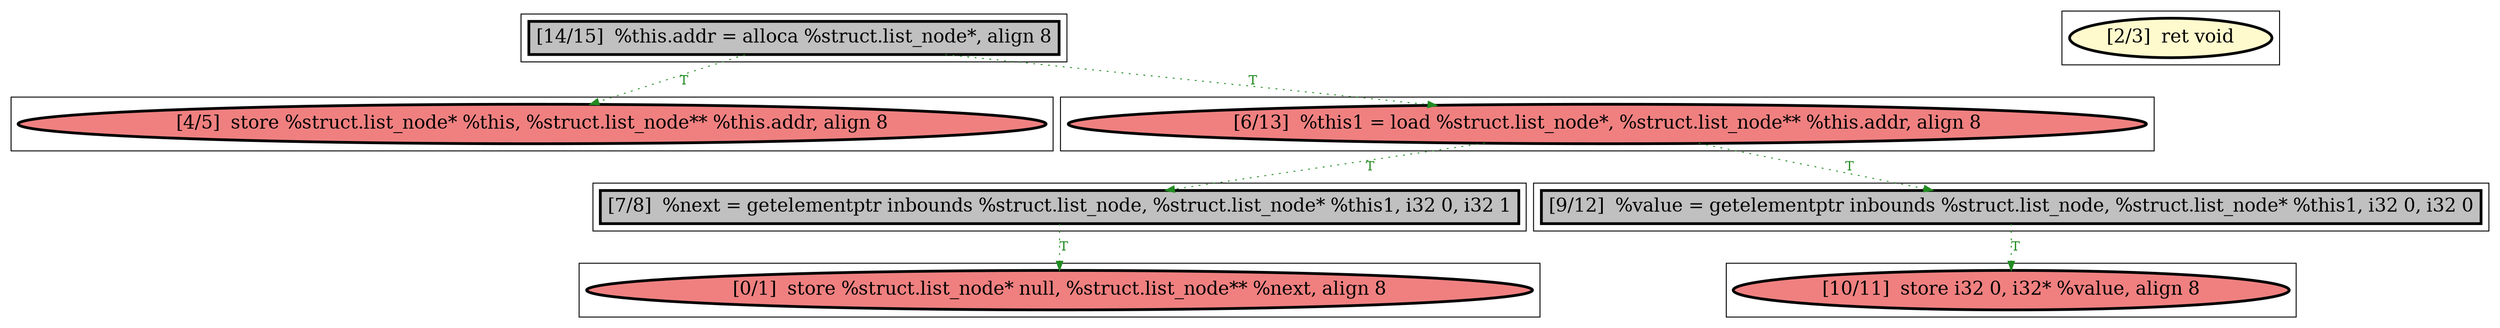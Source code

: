 
digraph G {



node391->node390 [style=dotted,color=forestgreen,label="T",fontcolor=forestgreen ]
node391->node388 [style=dotted,color=forestgreen,label="T",fontcolor=forestgreen ]
node388->node394 [style=dotted,color=forestgreen,label="T",fontcolor=forestgreen ]
node394->node387 [style=dotted,color=forestgreen,label="T",fontcolor=forestgreen ]
node392->node393 [style=dotted,color=forestgreen,label="T",fontcolor=forestgreen ]
node388->node392 [style=dotted,color=forestgreen,label="T",fontcolor=forestgreen ]


subgraph cluster7 {


node394 [penwidth=3.0,fontsize=20,fillcolor=grey,label="[7/8]  %next = getelementptr inbounds %struct.list_node, %struct.list_node* %this1, i32 0, i32 1",shape=rectangle,style=filled ]



}

subgraph cluster6 {


node393 [penwidth=3.0,fontsize=20,fillcolor=lightcoral,label="[10/11]  store i32 0, i32* %value, align 8",shape=ellipse,style=filled ]



}

subgraph cluster0 {


node387 [penwidth=3.0,fontsize=20,fillcolor=lightcoral,label="[0/1]  store %struct.list_node* null, %struct.list_node** %next, align 8",shape=ellipse,style=filled ]



}

subgraph cluster5 {


node392 [penwidth=3.0,fontsize=20,fillcolor=grey,label="[9/12]  %value = getelementptr inbounds %struct.list_node, %struct.list_node* %this1, i32 0, i32 0",shape=rectangle,style=filled ]



}

subgraph cluster1 {


node388 [penwidth=3.0,fontsize=20,fillcolor=lightcoral,label="[6/13]  %this1 = load %struct.list_node*, %struct.list_node** %this.addr, align 8",shape=ellipse,style=filled ]



}

subgraph cluster2 {


node389 [penwidth=3.0,fontsize=20,fillcolor=lemonchiffon,label="[2/3]  ret void",shape=ellipse,style=filled ]



}

subgraph cluster3 {


node390 [penwidth=3.0,fontsize=20,fillcolor=lightcoral,label="[4/5]  store %struct.list_node* %this, %struct.list_node** %this.addr, align 8",shape=ellipse,style=filled ]



}

subgraph cluster4 {


node391 [penwidth=3.0,fontsize=20,fillcolor=grey,label="[14/15]  %this.addr = alloca %struct.list_node*, align 8",shape=rectangle,style=filled ]



}

}

